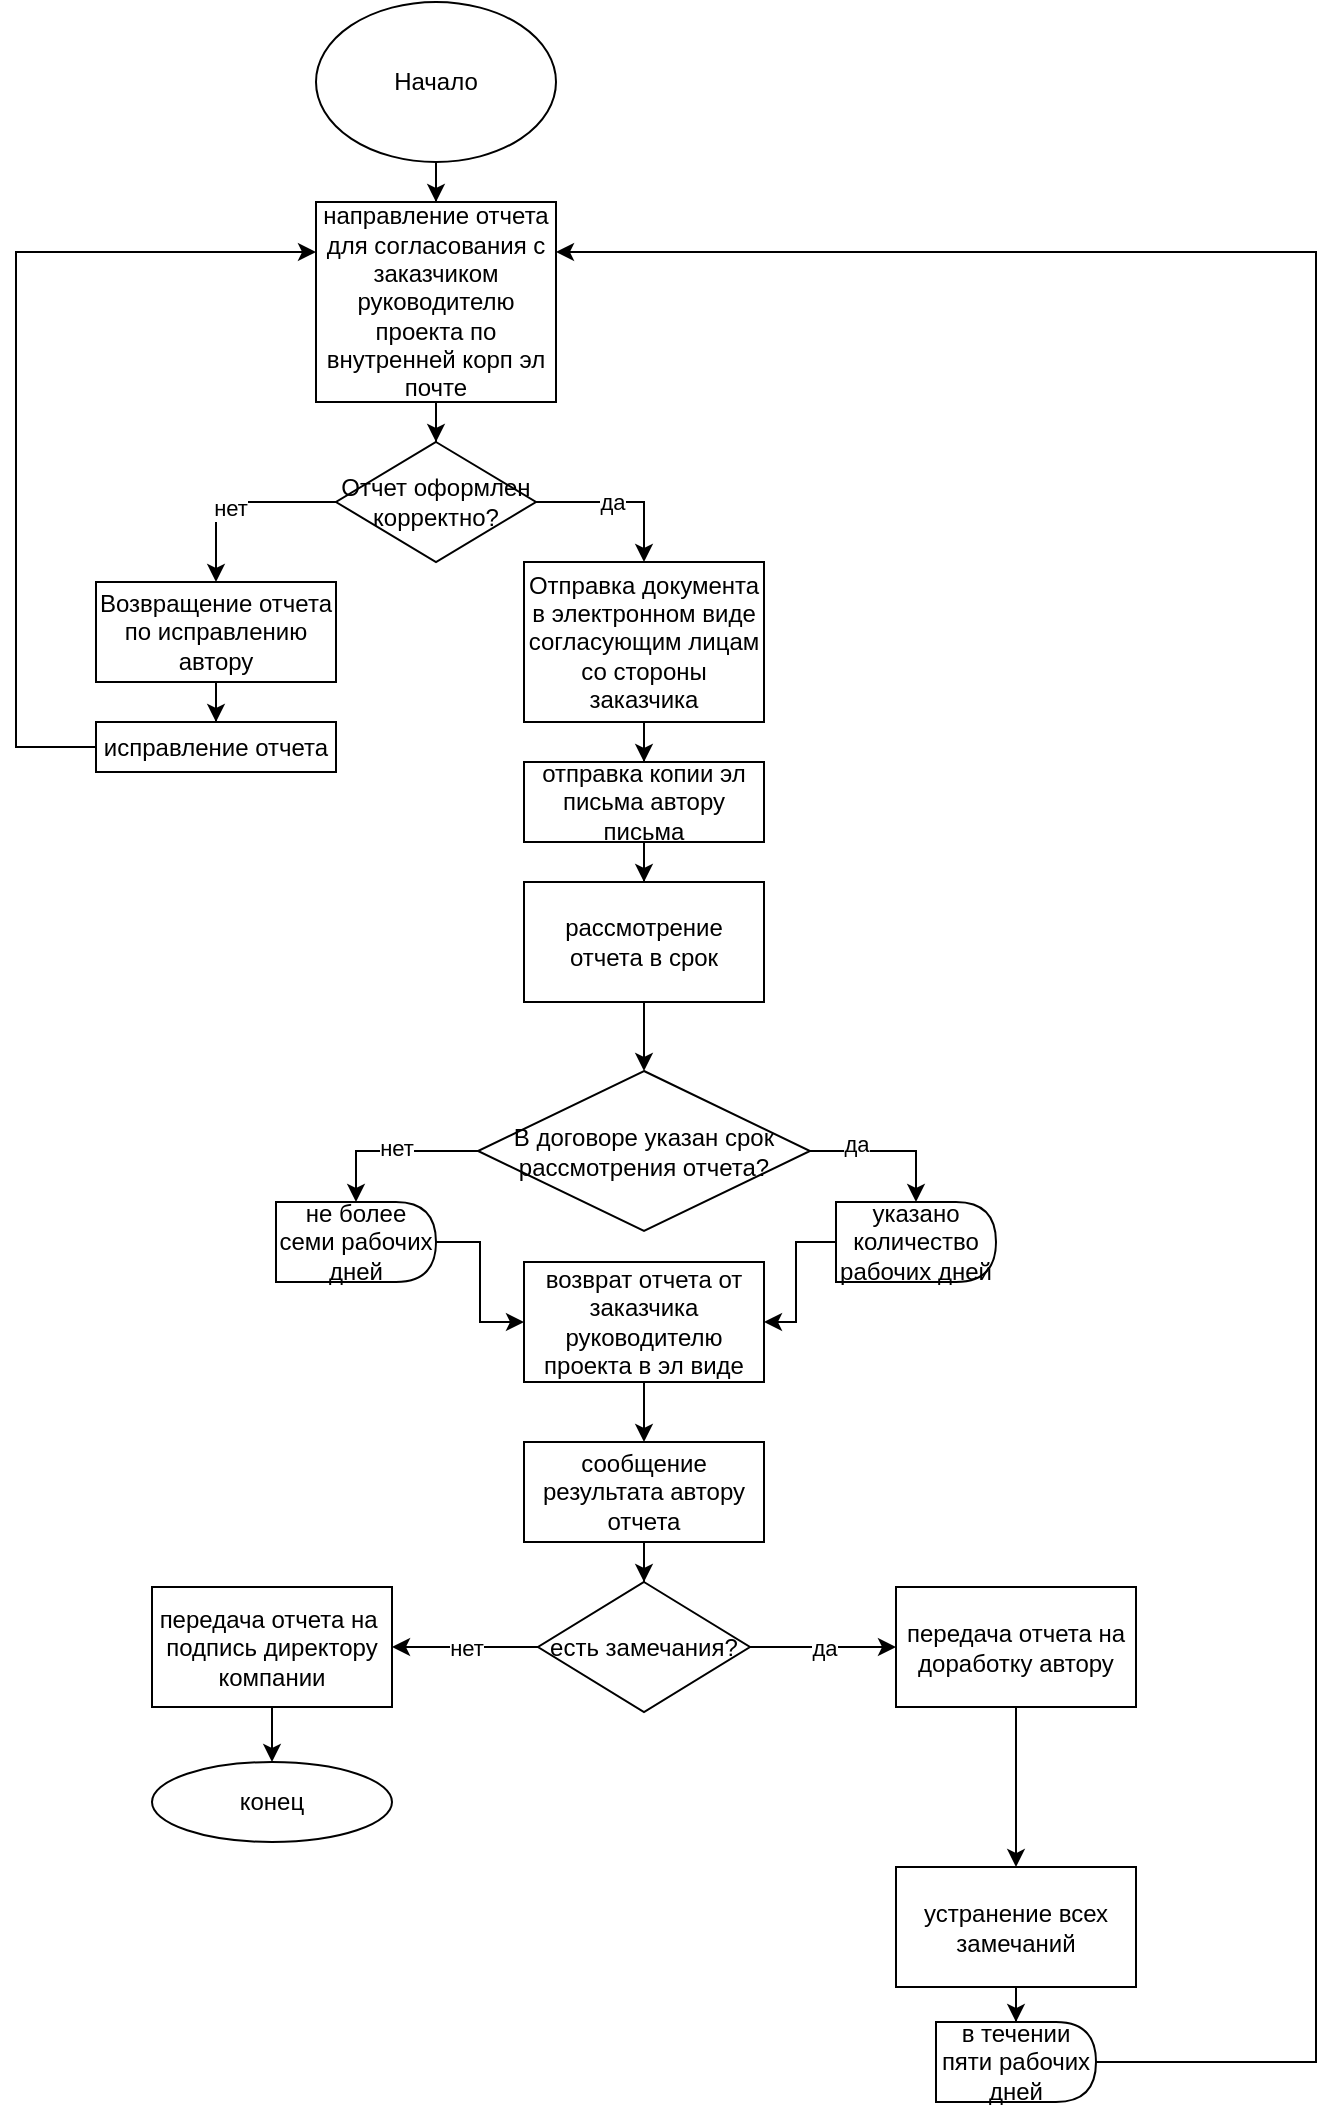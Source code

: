 <mxfile version="15.9.6" type="device"><diagram id="WDkcJxdKx0iF7wm-oetC" name="Page-1"><mxGraphModel dx="1278" dy="547" grid="1" gridSize="10" guides="1" tooltips="1" connect="1" arrows="1" fold="1" page="1" pageScale="1" pageWidth="827" pageHeight="1169" math="0" shadow="0"><root><mxCell id="0"/><mxCell id="1" parent="0"/><mxCell id="0s7Ana3aa1cjPuaczVSa-46" value="" style="edgeStyle=orthogonalEdgeStyle;rounded=0;orthogonalLoop=1;jettySize=auto;html=1;" edge="1" parent="1" source="0s7Ana3aa1cjPuaczVSa-2" target="0s7Ana3aa1cjPuaczVSa-3"><mxGeometry relative="1" as="geometry"/></mxCell><mxCell id="0s7Ana3aa1cjPuaczVSa-2" value="Начало" style="ellipse;whiteSpace=wrap;html=1;" vertex="1" parent="1"><mxGeometry x="190" y="10" width="120" height="80" as="geometry"/></mxCell><mxCell id="0s7Ana3aa1cjPuaczVSa-47" value="" style="edgeStyle=orthogonalEdgeStyle;rounded=0;orthogonalLoop=1;jettySize=auto;html=1;" edge="1" parent="1" source="0s7Ana3aa1cjPuaczVSa-3" target="0s7Ana3aa1cjPuaczVSa-4"><mxGeometry relative="1" as="geometry"/></mxCell><mxCell id="0s7Ana3aa1cjPuaczVSa-3" value="направление отчета для согласования с заказчиком руководителю проекта по внутренней корп эл почте" style="rounded=0;whiteSpace=wrap;html=1;" vertex="1" parent="1"><mxGeometry x="190" y="110" width="120" height="100" as="geometry"/></mxCell><mxCell id="0s7Ana3aa1cjPuaczVSa-7" value="" style="edgeStyle=orthogonalEdgeStyle;rounded=0;orthogonalLoop=1;jettySize=auto;html=1;exitX=0;exitY=0.5;exitDx=0;exitDy=0;" edge="1" parent="1" source="0s7Ana3aa1cjPuaczVSa-4" target="0s7Ana3aa1cjPuaczVSa-5"><mxGeometry relative="1" as="geometry"/></mxCell><mxCell id="0s7Ana3aa1cjPuaczVSa-9" value="нет" style="edgeLabel;html=1;align=center;verticalAlign=middle;resizable=0;points=[];" vertex="1" connectable="0" parent="0s7Ana3aa1cjPuaczVSa-7"><mxGeometry x="0.064" y="3" relative="1" as="geometry"><mxPoint as="offset"/></mxGeometry></mxCell><mxCell id="0s7Ana3aa1cjPuaczVSa-8" value="" style="edgeStyle=orthogonalEdgeStyle;rounded=0;orthogonalLoop=1;jettySize=auto;html=1;exitX=1;exitY=0.5;exitDx=0;exitDy=0;" edge="1" parent="1" source="0s7Ana3aa1cjPuaczVSa-4" target="0s7Ana3aa1cjPuaczVSa-6"><mxGeometry relative="1" as="geometry"/></mxCell><mxCell id="0s7Ana3aa1cjPuaczVSa-10" value="да" style="edgeLabel;html=1;align=center;verticalAlign=middle;resizable=0;points=[];" vertex="1" connectable="0" parent="0s7Ana3aa1cjPuaczVSa-8"><mxGeometry x="-0.1" relative="1" as="geometry"><mxPoint as="offset"/></mxGeometry></mxCell><mxCell id="0s7Ana3aa1cjPuaczVSa-4" value="Отчет оформлен корректно?" style="rhombus;whiteSpace=wrap;html=1;" vertex="1" parent="1"><mxGeometry x="200" y="230" width="100" height="60" as="geometry"/></mxCell><mxCell id="0s7Ana3aa1cjPuaczVSa-12" value="" style="edgeStyle=orthogonalEdgeStyle;rounded=0;orthogonalLoop=1;jettySize=auto;html=1;" edge="1" parent="1" source="0s7Ana3aa1cjPuaczVSa-5" target="0s7Ana3aa1cjPuaczVSa-11"><mxGeometry relative="1" as="geometry"/></mxCell><mxCell id="0s7Ana3aa1cjPuaczVSa-5" value="Возвращение отчета по исправлению автору" style="rounded=0;whiteSpace=wrap;html=1;" vertex="1" parent="1"><mxGeometry x="80" y="300" width="120" height="50" as="geometry"/></mxCell><mxCell id="0s7Ana3aa1cjPuaczVSa-15" value="" style="edgeStyle=orthogonalEdgeStyle;rounded=0;orthogonalLoop=1;jettySize=auto;html=1;" edge="1" parent="1" source="0s7Ana3aa1cjPuaczVSa-6" target="0s7Ana3aa1cjPuaczVSa-14"><mxGeometry relative="1" as="geometry"/></mxCell><mxCell id="0s7Ana3aa1cjPuaczVSa-6" value="Отправка документа в электронном виде согласующим лицам со стороны заказчика" style="rounded=0;whiteSpace=wrap;html=1;" vertex="1" parent="1"><mxGeometry x="294" y="290" width="120" height="80" as="geometry"/></mxCell><mxCell id="0s7Ana3aa1cjPuaczVSa-11" value="исправление отчета" style="whiteSpace=wrap;html=1;rounded=0;" vertex="1" parent="1"><mxGeometry x="80" y="370" width="120" height="25" as="geometry"/></mxCell><mxCell id="0s7Ana3aa1cjPuaczVSa-13" value="" style="endArrow=classic;html=1;rounded=0;exitX=0;exitY=0.5;exitDx=0;exitDy=0;edgeStyle=orthogonalEdgeStyle;entryX=0;entryY=0.25;entryDx=0;entryDy=0;" edge="1" parent="1" source="0s7Ana3aa1cjPuaczVSa-11" target="0s7Ana3aa1cjPuaczVSa-3"><mxGeometry width="50" height="50" relative="1" as="geometry"><mxPoint x="390" y="300" as="sourcePoint"/><mxPoint x="440" y="250" as="targetPoint"/><Array as="points"><mxPoint x="40" y="383"/><mxPoint x="40" y="135"/></Array></mxGeometry></mxCell><mxCell id="0s7Ana3aa1cjPuaczVSa-17" value="" style="edgeStyle=orthogonalEdgeStyle;rounded=0;orthogonalLoop=1;jettySize=auto;html=1;" edge="1" parent="1" source="0s7Ana3aa1cjPuaczVSa-14" target="0s7Ana3aa1cjPuaczVSa-16"><mxGeometry relative="1" as="geometry"/></mxCell><mxCell id="0s7Ana3aa1cjPuaczVSa-14" value="отправка копии эл письма автору письма" style="whiteSpace=wrap;html=1;rounded=0;" vertex="1" parent="1"><mxGeometry x="294" y="390" width="120" height="40" as="geometry"/></mxCell><mxCell id="0s7Ana3aa1cjPuaczVSa-19" value="" style="edgeStyle=orthogonalEdgeStyle;rounded=0;orthogonalLoop=1;jettySize=auto;html=1;" edge="1" parent="1" source="0s7Ana3aa1cjPuaczVSa-16" target="0s7Ana3aa1cjPuaczVSa-18"><mxGeometry relative="1" as="geometry"/></mxCell><mxCell id="0s7Ana3aa1cjPuaczVSa-16" value="рассмотрение отчета в срок" style="whiteSpace=wrap;html=1;rounded=0;" vertex="1" parent="1"><mxGeometry x="294" y="450" width="120" height="60" as="geometry"/></mxCell><mxCell id="0s7Ana3aa1cjPuaczVSa-23" value="" style="edgeStyle=orthogonalEdgeStyle;rounded=0;orthogonalLoop=1;jettySize=auto;html=1;entryX=0.5;entryY=0;entryDx=0;entryDy=0;" edge="1" parent="1" source="0s7Ana3aa1cjPuaczVSa-18" target="0s7Ana3aa1cjPuaczVSa-22"><mxGeometry relative="1" as="geometry"/></mxCell><mxCell id="0s7Ana3aa1cjPuaczVSa-25" value="нет" style="edgeLabel;html=1;align=center;verticalAlign=middle;resizable=0;points=[];" vertex="1" connectable="0" parent="0s7Ana3aa1cjPuaczVSa-23"><mxGeometry x="-0.043" y="-2" relative="1" as="geometry"><mxPoint as="offset"/></mxGeometry></mxCell><mxCell id="0s7Ana3aa1cjPuaczVSa-24" value="" style="edgeStyle=orthogonalEdgeStyle;rounded=0;orthogonalLoop=1;jettySize=auto;html=1;entryX=0.5;entryY=0;entryDx=0;entryDy=0;" edge="1" parent="1" source="0s7Ana3aa1cjPuaczVSa-18" target="0s7Ana3aa1cjPuaczVSa-21"><mxGeometry relative="1" as="geometry"/></mxCell><mxCell id="0s7Ana3aa1cjPuaczVSa-26" value="да" style="edgeLabel;html=1;align=center;verticalAlign=middle;resizable=0;points=[];" vertex="1" connectable="0" parent="0s7Ana3aa1cjPuaczVSa-24"><mxGeometry x="0.141" y="-2" relative="1" as="geometry"><mxPoint x="-22" y="-6" as="offset"/></mxGeometry></mxCell><mxCell id="0s7Ana3aa1cjPuaczVSa-18" value="В договоре указан срок рассмотрения отчета?" style="rhombus;whiteSpace=wrap;html=1;rounded=0;" vertex="1" parent="1"><mxGeometry x="271" y="544.5" width="166" height="80" as="geometry"/></mxCell><mxCell id="0s7Ana3aa1cjPuaczVSa-30" value="" style="edgeStyle=orthogonalEdgeStyle;rounded=0;orthogonalLoop=1;jettySize=auto;html=1;" edge="1" parent="1" source="0s7Ana3aa1cjPuaczVSa-21" target="0s7Ana3aa1cjPuaczVSa-28"><mxGeometry relative="1" as="geometry"/></mxCell><mxCell id="0s7Ana3aa1cjPuaczVSa-21" value="указано количество рабочих дней" style="shape=delay;whiteSpace=wrap;html=1;" vertex="1" parent="1"><mxGeometry x="450" y="610" width="80" height="40" as="geometry"/></mxCell><mxCell id="0s7Ana3aa1cjPuaczVSa-29" value="" style="edgeStyle=orthogonalEdgeStyle;rounded=0;orthogonalLoop=1;jettySize=auto;html=1;" edge="1" parent="1" source="0s7Ana3aa1cjPuaczVSa-22" target="0s7Ana3aa1cjPuaczVSa-28"><mxGeometry relative="1" as="geometry"/></mxCell><mxCell id="0s7Ana3aa1cjPuaczVSa-22" value="не более семи рабочих дней" style="shape=delay;whiteSpace=wrap;html=1;" vertex="1" parent="1"><mxGeometry x="170" y="610" width="80" height="40" as="geometry"/></mxCell><mxCell id="0s7Ana3aa1cjPuaczVSa-32" value="" style="edgeStyle=orthogonalEdgeStyle;rounded=0;orthogonalLoop=1;jettySize=auto;html=1;" edge="1" parent="1" source="0s7Ana3aa1cjPuaczVSa-28" target="0s7Ana3aa1cjPuaczVSa-31"><mxGeometry relative="1" as="geometry"/></mxCell><mxCell id="0s7Ana3aa1cjPuaczVSa-28" value="возврат отчета от заказчика руководителю проекта в эл виде" style="rounded=0;whiteSpace=wrap;html=1;" vertex="1" parent="1"><mxGeometry x="294" y="640" width="120" height="60" as="geometry"/></mxCell><mxCell id="0s7Ana3aa1cjPuaczVSa-34" value="" style="edgeStyle=orthogonalEdgeStyle;rounded=0;orthogonalLoop=1;jettySize=auto;html=1;" edge="1" parent="1" source="0s7Ana3aa1cjPuaczVSa-31" target="0s7Ana3aa1cjPuaczVSa-33"><mxGeometry relative="1" as="geometry"/></mxCell><mxCell id="0s7Ana3aa1cjPuaczVSa-31" value="сообщение результата автору отчета" style="whiteSpace=wrap;html=1;rounded=0;" vertex="1" parent="1"><mxGeometry x="294" y="730" width="120" height="50" as="geometry"/></mxCell><mxCell id="0s7Ana3aa1cjPuaczVSa-36" value="нет" style="edgeStyle=orthogonalEdgeStyle;rounded=0;orthogonalLoop=1;jettySize=auto;html=1;" edge="1" parent="1" source="0s7Ana3aa1cjPuaczVSa-33" target="0s7Ana3aa1cjPuaczVSa-35"><mxGeometry relative="1" as="geometry"/></mxCell><mxCell id="0s7Ana3aa1cjPuaczVSa-38" value="да" style="edgeStyle=orthogonalEdgeStyle;rounded=0;orthogonalLoop=1;jettySize=auto;html=1;" edge="1" parent="1" source="0s7Ana3aa1cjPuaczVSa-33" target="0s7Ana3aa1cjPuaczVSa-37"><mxGeometry relative="1" as="geometry"/></mxCell><mxCell id="0s7Ana3aa1cjPuaczVSa-33" value="есть замечания?" style="rhombus;whiteSpace=wrap;html=1;rounded=0;" vertex="1" parent="1"><mxGeometry x="301" y="800" width="106" height="65" as="geometry"/></mxCell><mxCell id="0s7Ana3aa1cjPuaczVSa-40" value="" style="edgeStyle=orthogonalEdgeStyle;rounded=0;orthogonalLoop=1;jettySize=auto;html=1;" edge="1" parent="1" source="0s7Ana3aa1cjPuaczVSa-35" target="0s7Ana3aa1cjPuaczVSa-39"><mxGeometry relative="1" as="geometry"/></mxCell><mxCell id="0s7Ana3aa1cjPuaczVSa-35" value="передача отчета на&amp;nbsp; подпись директору компании" style="whiteSpace=wrap;html=1;rounded=0;" vertex="1" parent="1"><mxGeometry x="108" y="802.5" width="120" height="60" as="geometry"/></mxCell><mxCell id="0s7Ana3aa1cjPuaczVSa-42" value="" style="edgeStyle=orthogonalEdgeStyle;rounded=0;orthogonalLoop=1;jettySize=auto;html=1;" edge="1" parent="1" source="0s7Ana3aa1cjPuaczVSa-37" target="0s7Ana3aa1cjPuaczVSa-41"><mxGeometry relative="1" as="geometry"/></mxCell><mxCell id="0s7Ana3aa1cjPuaczVSa-37" value="передача отчета на доработку автору" style="whiteSpace=wrap;html=1;rounded=0;" vertex="1" parent="1"><mxGeometry x="480" y="802.5" width="120" height="60" as="geometry"/></mxCell><mxCell id="0s7Ana3aa1cjPuaczVSa-39" value="конец" style="ellipse;whiteSpace=wrap;html=1;" vertex="1" parent="1"><mxGeometry x="108" y="890" width="120" height="40" as="geometry"/></mxCell><mxCell id="0s7Ana3aa1cjPuaczVSa-44" value="" style="edgeStyle=orthogonalEdgeStyle;rounded=0;orthogonalLoop=1;jettySize=auto;html=1;" edge="1" parent="1" source="0s7Ana3aa1cjPuaczVSa-41" target="0s7Ana3aa1cjPuaczVSa-43"><mxGeometry relative="1" as="geometry"/></mxCell><mxCell id="0s7Ana3aa1cjPuaczVSa-41" value="устранение всех замечаний" style="whiteSpace=wrap;html=1;rounded=0;" vertex="1" parent="1"><mxGeometry x="480" y="942.5" width="120" height="60" as="geometry"/></mxCell><mxCell id="0s7Ana3aa1cjPuaczVSa-43" value="в течении пяти рабочих дней" style="shape=delay;whiteSpace=wrap;html=1;" vertex="1" parent="1"><mxGeometry x="500" y="1020" width="80" height="40" as="geometry"/></mxCell><mxCell id="0s7Ana3aa1cjPuaczVSa-45" value="" style="endArrow=classic;html=1;rounded=0;edgeStyle=orthogonalEdgeStyle;exitX=1;exitY=0.5;exitDx=0;exitDy=0;entryX=1;entryY=0.25;entryDx=0;entryDy=0;" edge="1" parent="1" source="0s7Ana3aa1cjPuaczVSa-43" target="0s7Ana3aa1cjPuaczVSa-3"><mxGeometry width="50" height="50" relative="1" as="geometry"><mxPoint x="390" y="950" as="sourcePoint"/><mxPoint x="440" y="900" as="targetPoint"/><Array as="points"><mxPoint x="690" y="1040"/><mxPoint x="690" y="135"/></Array></mxGeometry></mxCell></root></mxGraphModel></diagram></mxfile>